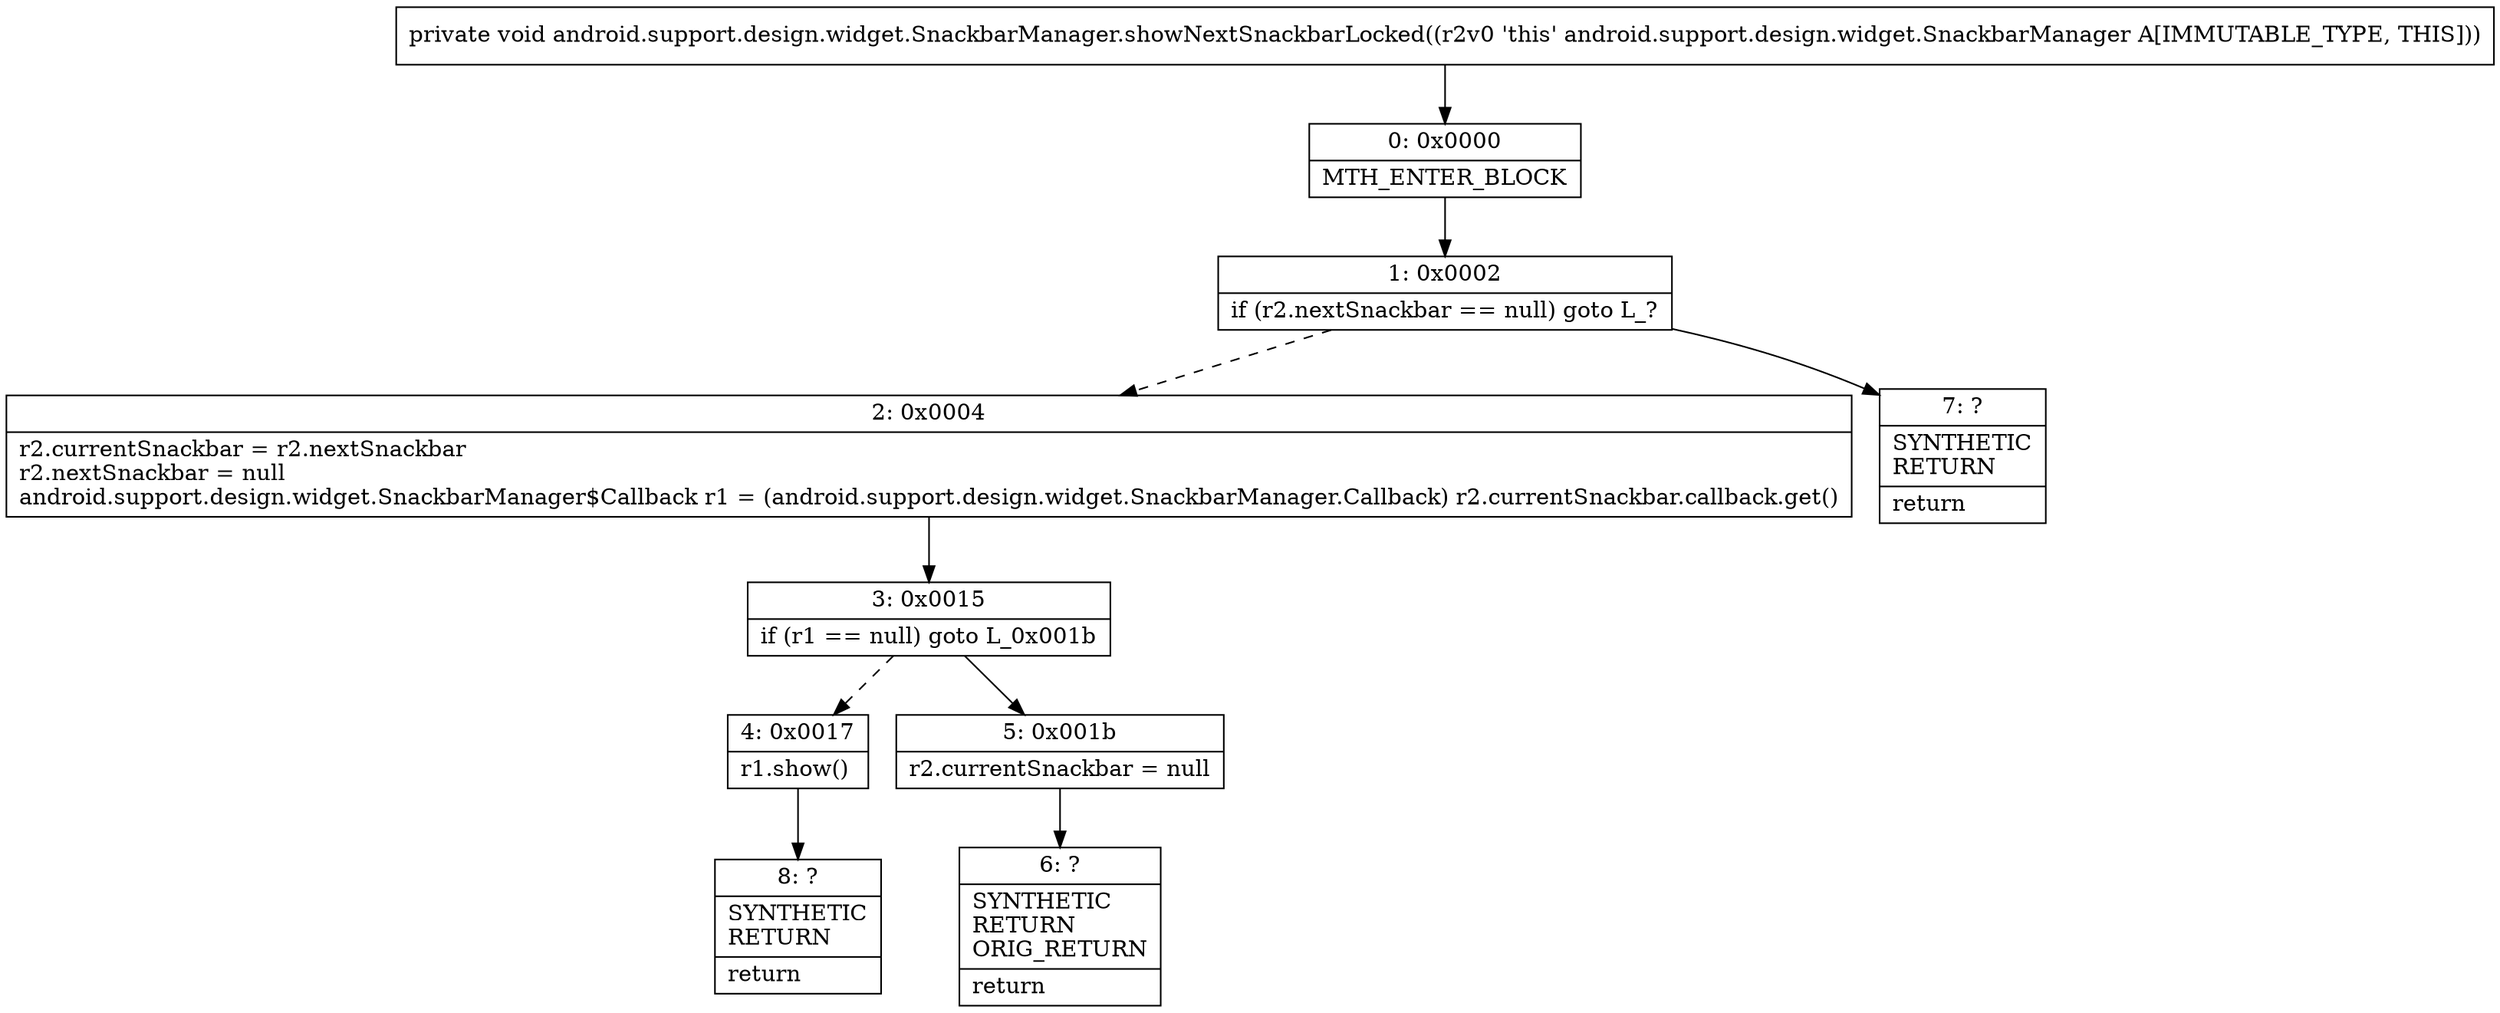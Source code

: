 digraph "CFG forandroid.support.design.widget.SnackbarManager.showNextSnackbarLocked()V" {
Node_0 [shape=record,label="{0\:\ 0x0000|MTH_ENTER_BLOCK\l}"];
Node_1 [shape=record,label="{1\:\ 0x0002|if (r2.nextSnackbar == null) goto L_?\l}"];
Node_2 [shape=record,label="{2\:\ 0x0004|r2.currentSnackbar = r2.nextSnackbar\lr2.nextSnackbar = null\landroid.support.design.widget.SnackbarManager$Callback r1 = (android.support.design.widget.SnackbarManager.Callback) r2.currentSnackbar.callback.get()\l}"];
Node_3 [shape=record,label="{3\:\ 0x0015|if (r1 == null) goto L_0x001b\l}"];
Node_4 [shape=record,label="{4\:\ 0x0017|r1.show()\l}"];
Node_5 [shape=record,label="{5\:\ 0x001b|r2.currentSnackbar = null\l}"];
Node_6 [shape=record,label="{6\:\ ?|SYNTHETIC\lRETURN\lORIG_RETURN\l|return\l}"];
Node_7 [shape=record,label="{7\:\ ?|SYNTHETIC\lRETURN\l|return\l}"];
Node_8 [shape=record,label="{8\:\ ?|SYNTHETIC\lRETURN\l|return\l}"];
MethodNode[shape=record,label="{private void android.support.design.widget.SnackbarManager.showNextSnackbarLocked((r2v0 'this' android.support.design.widget.SnackbarManager A[IMMUTABLE_TYPE, THIS])) }"];
MethodNode -> Node_0;
Node_0 -> Node_1;
Node_1 -> Node_2[style=dashed];
Node_1 -> Node_7;
Node_2 -> Node_3;
Node_3 -> Node_4[style=dashed];
Node_3 -> Node_5;
Node_4 -> Node_8;
Node_5 -> Node_6;
}

